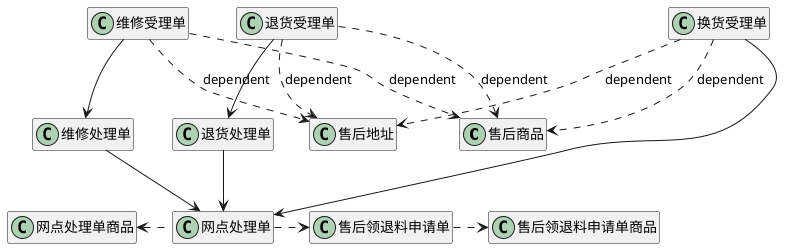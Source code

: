 @startuml
hide member
class 售后商品{
    售后商品详情Id
    售后商品详情编号
    换货单原商品详情编号
    售后受理单编号
    售后类型
    商品编码
    商品名称
    商品数量
    分类ID
    商品原价
    商品销售价
    商品特惠价
    修改时间
    创建时间
    参与活动优惠的总金额
    套装时活动对应的图片
    套装描述
    套装说明
    商品类型
    是否有延保
    保修到期时间
    是否有意外保
    意外保到期日
    商品自身保修月数
    退换修原因
    检测状态
    检测通过数量
    检测不通过数量
    wms检测不通过原因
    是否允许退货
    退货天数
    是否允许换货
    换货天数
    是否允许维修
    维修天数
    手机IMEI号
    售后更换的最新的imei号
    售后更换的最新的imei号对应的订单号
}

class 退货受理单{
    退货受理单ID
    退货受理单编码
    关联的源退货订单Code
    换货订单编号
    网点编号
    库房地址编号
    退货受理单类型
    退货方式
    审核人ID
    审核时间
    退货原因
    退货商品数量
    应退款金额
    折旧维修单产生的折扣金额
    已使用、已过期的保险金额
    运费
    剩余商品无运费的总价
    活动总优惠金额
    原总价
    剩余商品金额
    保险金额
    成功退款的历史折旧总金额
    历史保险金额
    历史成功退款的累加总金额
    实退款金额
    原订单总金额
    原订单优惠总金额
    订单合约金额
    手机号码金额
    创建人
    创建时间
    修改人
    修改时间
    退货受理单取消时间
    退货受理单取消人Id
    退货受理单取消原因
    折旧维修单号
    退货发件人地址编号
    用户ID
    配送时段
    预约时间
    受理单来源类型
    服务类型
    服务类型原因
    客服审核受理单类型
    分配人
    手动退款金额
    手动退款运费
}

class 维修受理单{
    主键
    受理单编号
    订单编号
    维修单编号
    网点编号
    是否有延保
    保修到期日
    来源渠道
    购买渠道
    受理单状态
    检查人
    检查时间
    维修原因
    结束时间
    创建人
    创建时间
    更新人
    更新时间
    取消人
    取消时间
    取消原因
    备注
    预约日期
    地址编号
    用户ID
    受理单来源类型
    服务类型
    是否为第三方售后
    外部订单时间
    服务类型原因
    客服审核受理单类型
    分配人
    第三方售后imei
}

class 维修处理单{
    主键
    网点编号
    订单编号
    维修单编号
    受理单编号
    是否有意外保
    意外保到期时间
    维修单状态
    总费用
    总数量
    支付时间
    检测时间
    创建人
    创建时间
    更新人
    更新时间
    取消人
    取消时间
    取消原因
    备注
    维修原因
    用户ID
    预约日期
    检测结果
    服务类型
    是否为第三方售后
}

class 换货受理单{
    受理单id
    换货受理单号
    换货受理单类型
    网点编号
    状态
    原单编号
    换货订单编号
    退货单号
    备货单号
    折扣维修单号
    来源类型
    购买渠道
    库房地址编号
    换货单收获地址id
    审核人工号
    审核时间
    创建人
    创建时间
    修改人
    修改时间
    取消人
    换货单取消时间
    换货单取消原因
    预约时间
    备注
    用户ID
    配送时段
    退货原因
    用户中心地址主键
    受理单来源类型
    服务类型
    是否为第三方售后
    附件链接
    外部订单时间
    服务类型原因
    客服审核受理单类型
    分配人
}

class 售后地址{
    地址Id
    用户中心地址主键
    地址编号
    收货人姓名
    固定电话
    移动电话
    省ID
    省
    市ID
    市
    区ID
    区
    街道ID
    街道地址
    邮编
    创建时间
    修改时间
    买家ID
    详细地址
    业务单据号
    业务类型
}

class 退货处理单{
    退货单ID
    退货单编码
    退货受理单编码
    换货订单编号
    手机串号
    退货单状态
    退货单类型
    创建人
    创建时间
    修改人
    修改时间
    退货单取消人Id
    退货单取消时间
    退货单取消原因
    检测人ID
    检测时间
    快递单号
    用户ID
    关联的源退货订单Code
    折旧维修单
    检测状态
    退款状态
    退款状态
    备注
    网点检测备注
    服务类型
}

class 网点处理单{
    处理单ID
    随机附件
    客户意见
    取消原因
    客户ID
    报修人电话号码
    报修人姓名
    折扣金额
    工程师
    处理备注内容
    处理时间
    处理方式
    新IMEI号码
    IMEI号码
    初检备注
    检测结果
    故障描述
    订单编号
    取机备注
    取机时间
    取机人
    发票号码
    接单时间
    接单人员
    复检时间
    预约时间
    递送人
    递送人电话号码
    受理网点编号
    软件版本
    来源ID
    来源类型
    状态
    外观描述
    报价总额
    处理单类型
    受理时间
    一级超时原因
    二级超时原因
    邮件已通知标记
    初检时间
    处理方案
    修改时间
    修改人
    服务类型
    创建人
    创建时间
    是否第三方
    维修级别
    结算金额
    物流公司名称
    商品邮寄给网点物流单号
    运单号
    商品邮寄给网点物流单号
}

class 网点处理单商品{
    主键ID
    创建时间
    商品编号
    新IMEI号码
    原IMEI号码
    最后修改时间
    订单编号
    所属处理单编号
    保险ids
    故障编号
    维修编号
    旧IMEI2
    新IMEI2
}

class 售后领退料申请单{
    申请单ID
    领退申请类别
    创建申请时间
    创建申请人
    最后修改时间
    最后修改人
    网点编码
    状态
    所属处理单
}

class 售后领退料申请单商品{
    主键ID
    创建时间
    商品编号
    新IMEI号码
    原IMEI号码
    最后修改时间
    订单编号
    所属处理单编号
    保险ids
    故障编号
    维修编号
    旧IMEI2
    新IMEI2
}

退货受理单..> 售后地址:dependent
换货受理单..> 售后地址:dependent
维修受理单..> 售后地址:dependent
退货受理单..> 售后商品:dependent
换货受理单..> 售后商品:dependent
维修受理单..> 售后商品:dependent

退货受理单-->退货处理单
维修受理单-->维修处理单

换货受理单-->网点处理单
退货处理单-->网点处理单
维修处理单-->网点处理单

网点处理单-left..>网点处理单商品
网点处理单-right..>售后领退料申请单
售后领退料申请单-right..>售后领退料申请单商品

@enduml